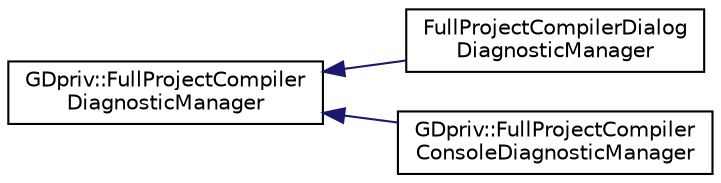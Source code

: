digraph "Graphical Class Hierarchy"
{
  edge [fontname="Helvetica",fontsize="10",labelfontname="Helvetica",labelfontsize="10"];
  node [fontname="Helvetica",fontsize="10",shape=record];
  rankdir="LR";
  Node1 [label="GDpriv::FullProjectCompiler\lDiagnosticManager",height=0.2,width=0.4,color="black", fillcolor="white", style="filled",URL="$de/d35/class_g_dpriv_1_1_full_project_compiler_diagnostic_manager.html",tooltip="Base class for implementing message display for FullProjectCompiler. Inherits from this class and imp..."];
  Node1 -> Node2 [dir="back",color="midnightblue",fontsize="10",style="solid",fontname="Helvetica"];
  Node2 [label="FullProjectCompilerDialog\lDiagnosticManager",height=0.2,width=0.4,color="black", fillcolor="white", style="filled",URL="$dc/daf/class_full_project_compiler_dialog_diagnostic_manager.html"];
  Node1 -> Node3 [dir="back",color="midnightblue",fontsize="10",style="solid",fontname="Helvetica"];
  Node3 [label="GDpriv::FullProjectCompiler\lConsoleDiagnosticManager",height=0.2,width=0.4,color="black", fillcolor="white", style="filled",URL="$d4/d0a/class_g_dpriv_1_1_full_project_compiler_console_diagnostic_manager.html"];
}
